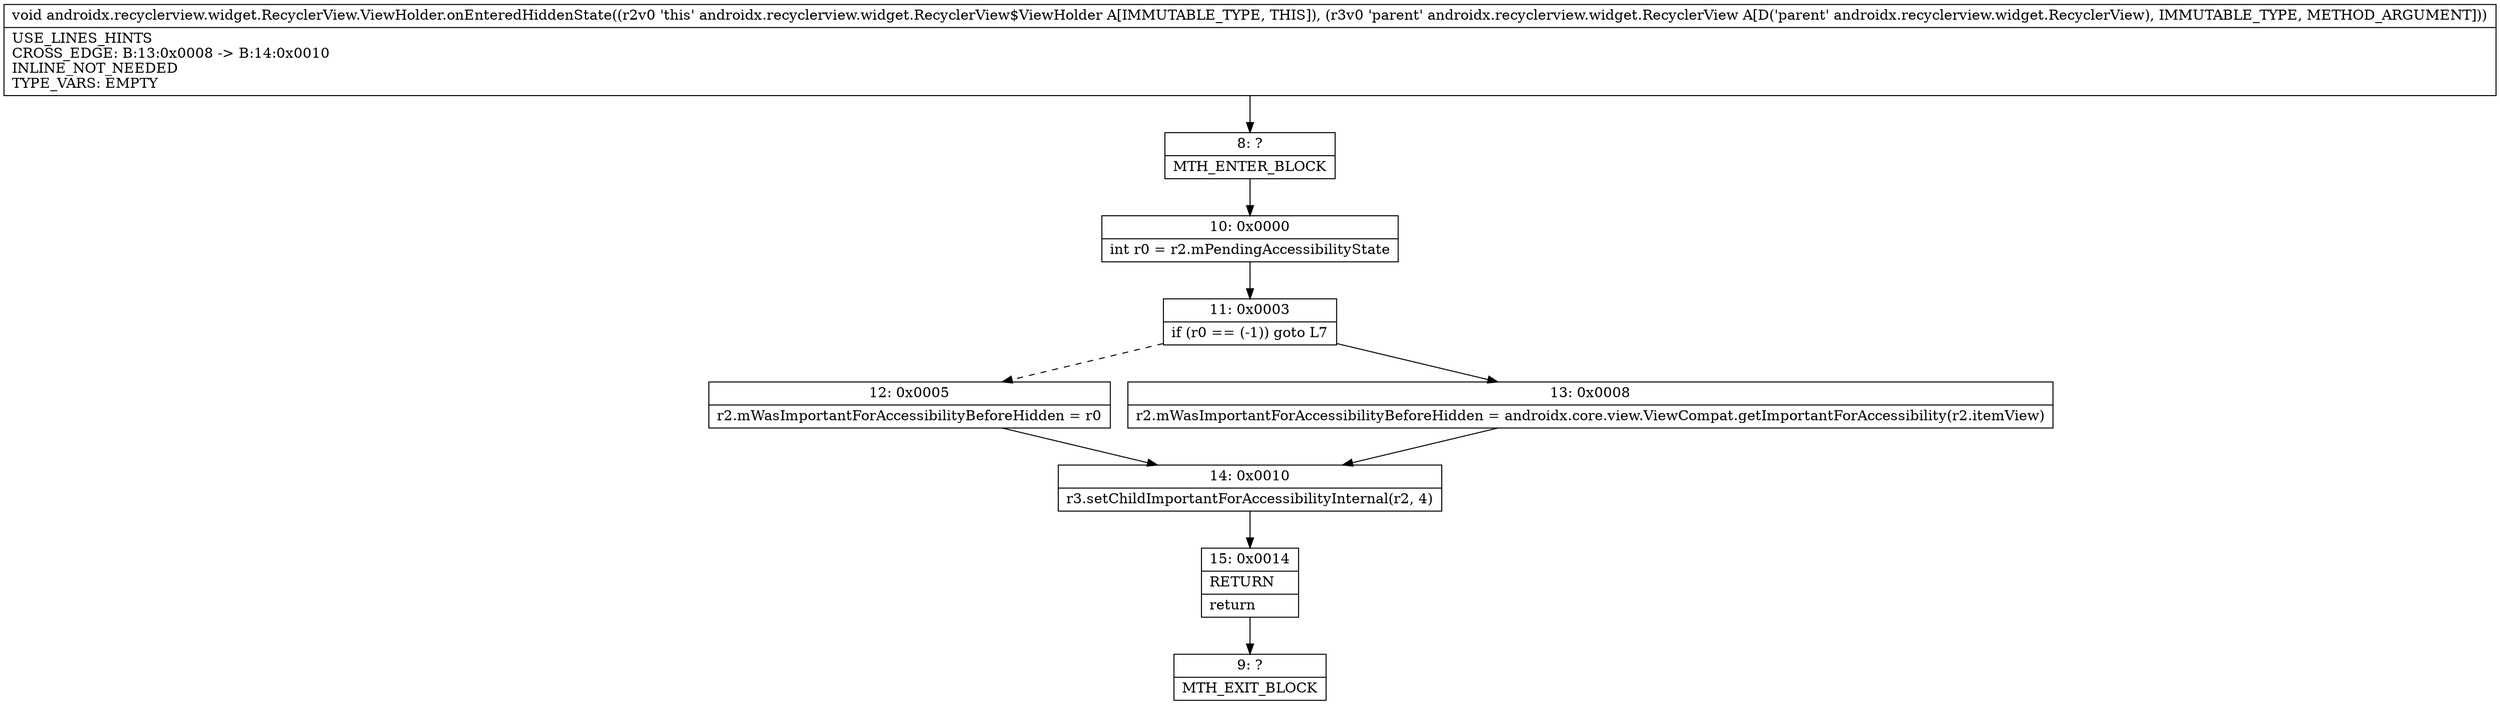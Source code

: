 digraph "CFG forandroidx.recyclerview.widget.RecyclerView.ViewHolder.onEnteredHiddenState(Landroidx\/recyclerview\/widget\/RecyclerView;)V" {
Node_8 [shape=record,label="{8\:\ ?|MTH_ENTER_BLOCK\l}"];
Node_10 [shape=record,label="{10\:\ 0x0000|int r0 = r2.mPendingAccessibilityState\l}"];
Node_11 [shape=record,label="{11\:\ 0x0003|if (r0 == (\-1)) goto L7\l}"];
Node_12 [shape=record,label="{12\:\ 0x0005|r2.mWasImportantForAccessibilityBeforeHidden = r0\l}"];
Node_14 [shape=record,label="{14\:\ 0x0010|r3.setChildImportantForAccessibilityInternal(r2, 4)\l}"];
Node_15 [shape=record,label="{15\:\ 0x0014|RETURN\l|return\l}"];
Node_9 [shape=record,label="{9\:\ ?|MTH_EXIT_BLOCK\l}"];
Node_13 [shape=record,label="{13\:\ 0x0008|r2.mWasImportantForAccessibilityBeforeHidden = androidx.core.view.ViewCompat.getImportantForAccessibility(r2.itemView)\l}"];
MethodNode[shape=record,label="{void androidx.recyclerview.widget.RecyclerView.ViewHolder.onEnteredHiddenState((r2v0 'this' androidx.recyclerview.widget.RecyclerView$ViewHolder A[IMMUTABLE_TYPE, THIS]), (r3v0 'parent' androidx.recyclerview.widget.RecyclerView A[D('parent' androidx.recyclerview.widget.RecyclerView), IMMUTABLE_TYPE, METHOD_ARGUMENT]))  | USE_LINES_HINTS\lCROSS_EDGE: B:13:0x0008 \-\> B:14:0x0010\lINLINE_NOT_NEEDED\lTYPE_VARS: EMPTY\l}"];
MethodNode -> Node_8;Node_8 -> Node_10;
Node_10 -> Node_11;
Node_11 -> Node_12[style=dashed];
Node_11 -> Node_13;
Node_12 -> Node_14;
Node_14 -> Node_15;
Node_15 -> Node_9;
Node_13 -> Node_14;
}

